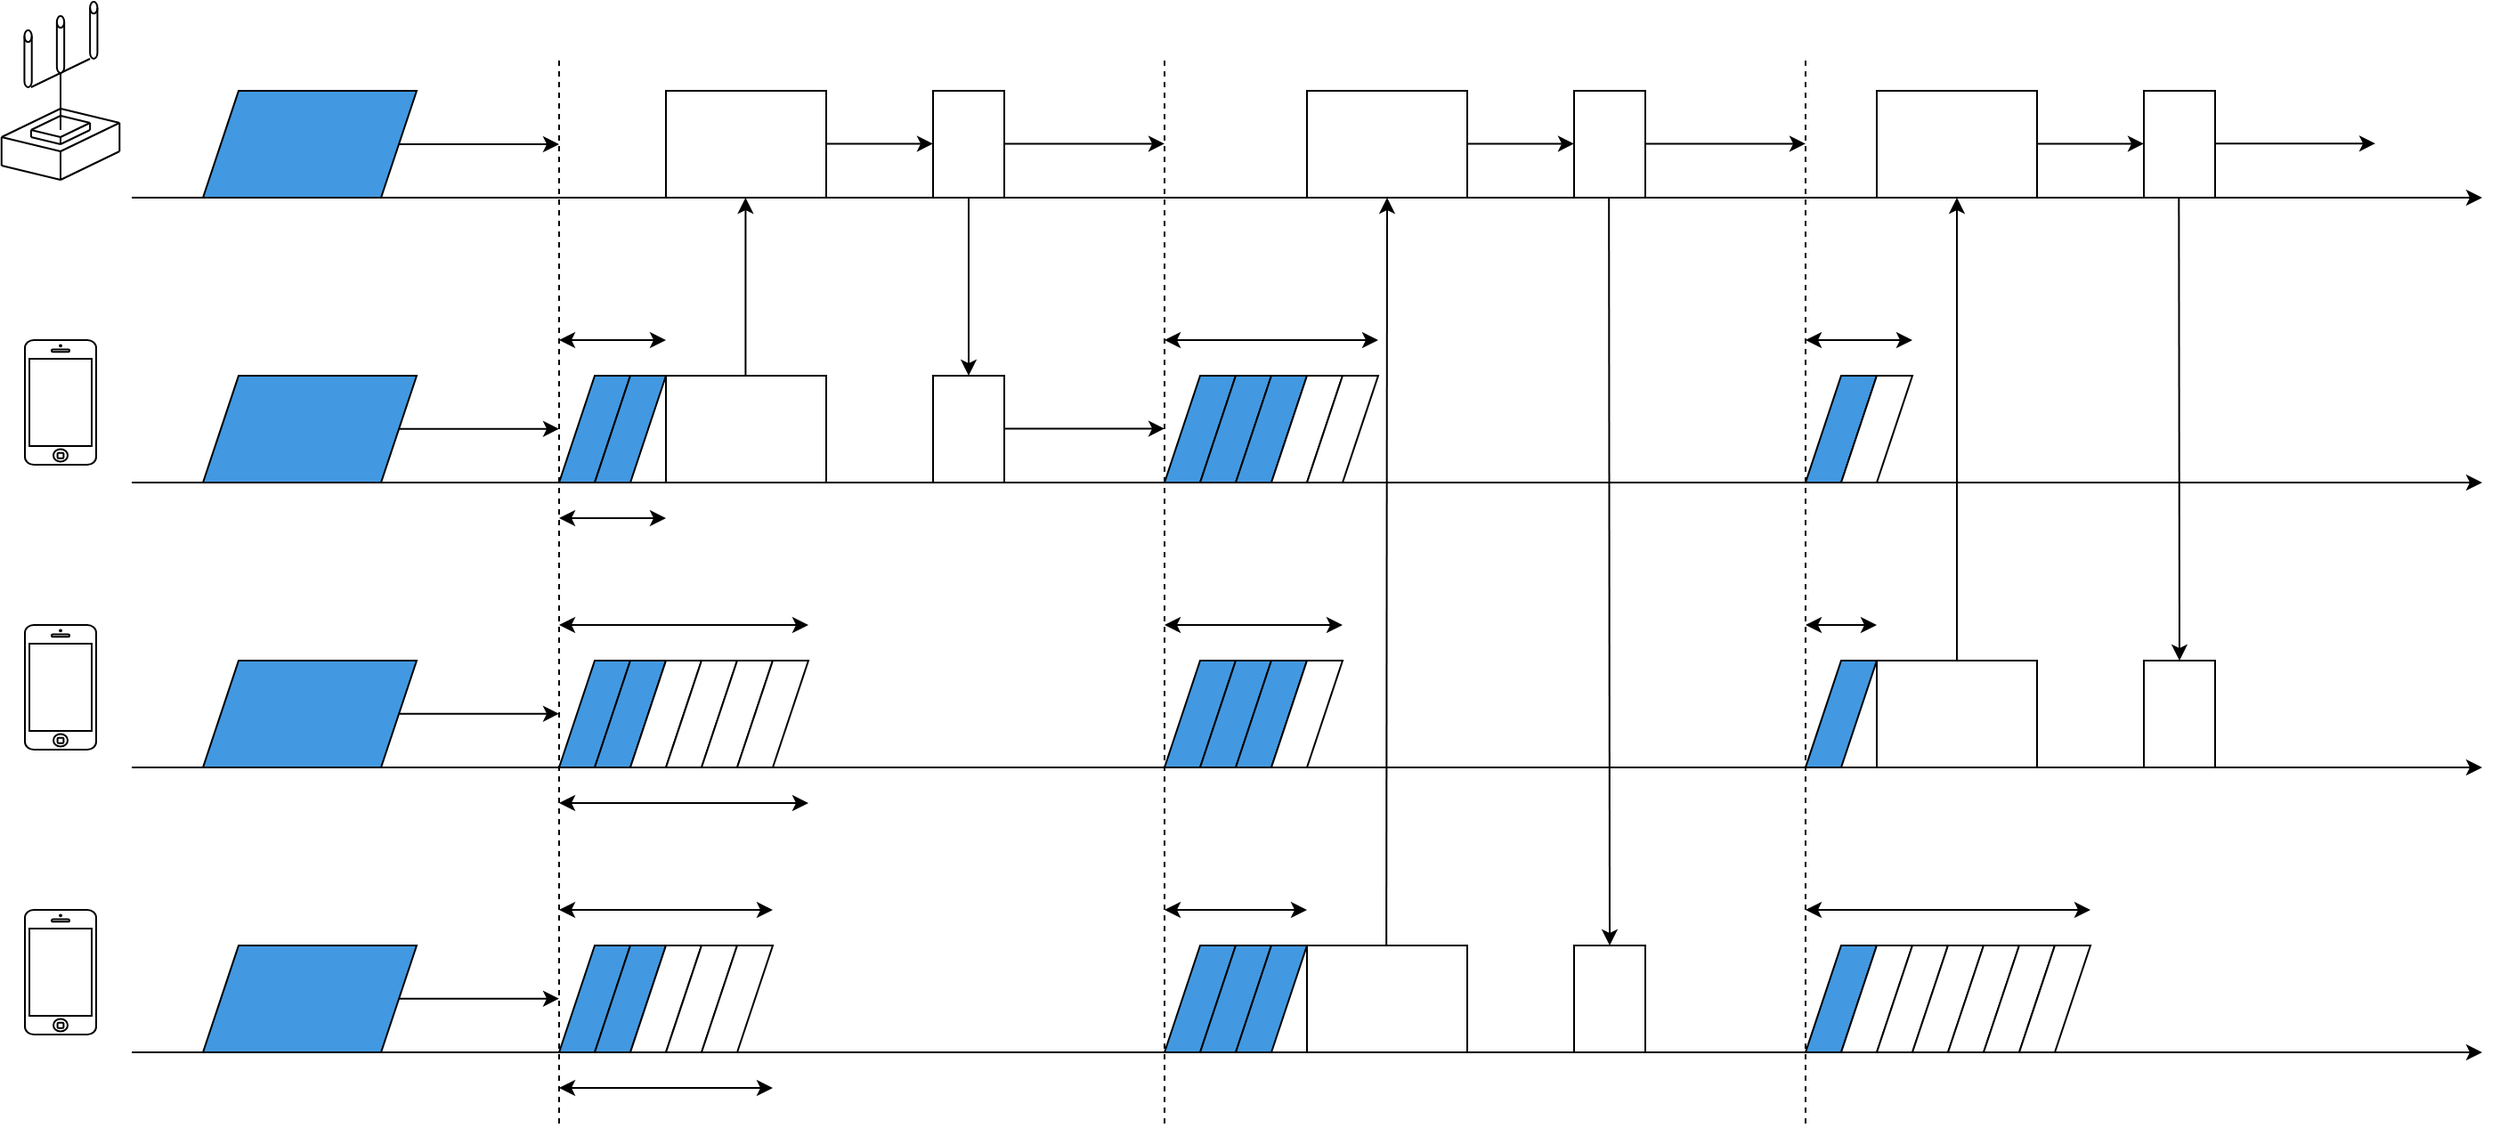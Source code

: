 <mxfile version="22.0.3" type="device">
  <diagram name="Page-1" id="Vk0b5H3L1SESiMLQ1a4l">
    <mxGraphModel dx="1414" dy="1686" grid="1" gridSize="10" guides="1" tooltips="1" connect="1" arrows="1" fold="1" page="1" pageScale="1" pageWidth="3300" pageHeight="4681" math="0" shadow="0">
      <root>
        <mxCell id="0" />
        <mxCell id="1" parent="0" />
        <mxCell id="z4m7dzDND1Zy9vnOMDJ4-134" value="" style="endArrow=classic;html=1;rounded=0;" parent="1" edge="1">
          <mxGeometry width="50" height="50" relative="1" as="geometry">
            <mxPoint x="904.58" y="780" as="sourcePoint" />
            <mxPoint x="905" y="360" as="targetPoint" />
          </mxGeometry>
        </mxCell>
        <mxCell id="8MUEx2jzXtJNU1HR3N2--1" value="" style="endArrow=classic;html=1;rounded=0;" parent="1" edge="1">
          <mxGeometry width="50" height="50" relative="1" as="geometry">
            <mxPoint x="200" y="360" as="sourcePoint" />
            <mxPoint x="1520" y="360" as="targetPoint" />
          </mxGeometry>
        </mxCell>
        <mxCell id="8MUEx2jzXtJNU1HR3N2--2" value="" style="endArrow=classic;html=1;rounded=0;" parent="1" edge="1">
          <mxGeometry width="50" height="50" relative="1" as="geometry">
            <mxPoint x="200" y="520" as="sourcePoint" />
            <mxPoint x="1520" y="520" as="targetPoint" />
          </mxGeometry>
        </mxCell>
        <mxCell id="8MUEx2jzXtJNU1HR3N2--3" value="" style="endArrow=classic;html=1;rounded=0;" parent="1" edge="1">
          <mxGeometry width="50" height="50" relative="1" as="geometry">
            <mxPoint x="200" y="680" as="sourcePoint" />
            <mxPoint x="1520" y="680" as="targetPoint" />
          </mxGeometry>
        </mxCell>
        <mxCell id="z4m7dzDND1Zy9vnOMDJ4-1" value="" style="endArrow=classic;html=1;rounded=0;" parent="1" edge="1">
          <mxGeometry width="50" height="50" relative="1" as="geometry">
            <mxPoint x="200" y="840" as="sourcePoint" />
            <mxPoint x="1520" y="840" as="targetPoint" />
          </mxGeometry>
        </mxCell>
        <mxCell id="z4m7dzDND1Zy9vnOMDJ4-2" value="" style="html=1;verticalLabelPosition=bottom;labelBackgroundColor=#ffffff;verticalAlign=top;shadow=0;dashed=0;strokeWidth=1;shape=mxgraph.ios7.misc.iphone;" parent="1" vertex="1">
          <mxGeometry x="140" y="440" width="40" height="70" as="geometry" />
        </mxCell>
        <mxCell id="z4m7dzDND1Zy9vnOMDJ4-5" value="" style="html=1;verticalLabelPosition=bottom;labelBackgroundColor=#ffffff;verticalAlign=top;shadow=0;dashed=0;strokeWidth=1;shape=mxgraph.ios7.misc.iphone;" parent="1" vertex="1">
          <mxGeometry x="140" y="600" width="40" height="70" as="geometry" />
        </mxCell>
        <mxCell id="z4m7dzDND1Zy9vnOMDJ4-6" value="" style="html=1;verticalLabelPosition=bottom;labelBackgroundColor=#ffffff;verticalAlign=top;shadow=0;dashed=0;strokeWidth=1;shape=mxgraph.ios7.misc.iphone;" parent="1" vertex="1">
          <mxGeometry x="140" y="760" width="40" height="70" as="geometry" />
        </mxCell>
        <mxCell id="z4m7dzDND1Zy9vnOMDJ4-56" value="" style="group" parent="1" vertex="1" connectable="0">
          <mxGeometry x="126.88" y="250" width="66.25" height="100" as="geometry" />
        </mxCell>
        <mxCell id="z4m7dzDND1Zy9vnOMDJ4-57" value="" style="endArrow=none;html=1;rounded=0;" parent="z4m7dzDND1Zy9vnOMDJ4-56" edge="1">
          <mxGeometry width="50" height="50" relative="1" as="geometry">
            <mxPoint y="76.0" as="sourcePoint" />
            <mxPoint x="33.125" y="60" as="targetPoint" />
          </mxGeometry>
        </mxCell>
        <mxCell id="z4m7dzDND1Zy9vnOMDJ4-58" value="" style="endArrow=none;html=1;rounded=0;" parent="z4m7dzDND1Zy9vnOMDJ4-56" edge="1">
          <mxGeometry width="50" height="50" relative="1" as="geometry">
            <mxPoint x="33.125" y="84.0" as="sourcePoint" />
            <mxPoint x="66.25" y="68" as="targetPoint" />
          </mxGeometry>
        </mxCell>
        <mxCell id="z4m7dzDND1Zy9vnOMDJ4-59" value="" style="endArrow=none;html=1;rounded=0;" parent="z4m7dzDND1Zy9vnOMDJ4-56" edge="1">
          <mxGeometry width="50" height="50" relative="1" as="geometry">
            <mxPoint x="33.125" y="60" as="sourcePoint" />
            <mxPoint x="66.25" y="68" as="targetPoint" />
          </mxGeometry>
        </mxCell>
        <mxCell id="z4m7dzDND1Zy9vnOMDJ4-60" value="" style="endArrow=none;html=1;rounded=0;" parent="z4m7dzDND1Zy9vnOMDJ4-56" edge="1">
          <mxGeometry width="50" height="50" relative="1" as="geometry">
            <mxPoint y="76.0" as="sourcePoint" />
            <mxPoint x="33.125" y="84.0" as="targetPoint" />
          </mxGeometry>
        </mxCell>
        <mxCell id="z4m7dzDND1Zy9vnOMDJ4-61" value="" style="endArrow=none;html=1;rounded=0;" parent="z4m7dzDND1Zy9vnOMDJ4-56" edge="1">
          <mxGeometry width="50" height="50" relative="1" as="geometry">
            <mxPoint x="33.125" y="84.0" as="sourcePoint" />
            <mxPoint x="33.125" y="100" as="targetPoint" />
          </mxGeometry>
        </mxCell>
        <mxCell id="z4m7dzDND1Zy9vnOMDJ4-62" value="" style="endArrow=none;html=1;rounded=0;" parent="z4m7dzDND1Zy9vnOMDJ4-56" edge="1">
          <mxGeometry width="50" height="50" relative="1" as="geometry">
            <mxPoint y="76.0" as="sourcePoint" />
            <mxPoint y="92.0" as="targetPoint" />
          </mxGeometry>
        </mxCell>
        <mxCell id="z4m7dzDND1Zy9vnOMDJ4-63" value="" style="endArrow=none;html=1;rounded=0;" parent="z4m7dzDND1Zy9vnOMDJ4-56" edge="1">
          <mxGeometry width="50" height="50" relative="1" as="geometry">
            <mxPoint y="92.0" as="sourcePoint" />
            <mxPoint x="33.125" y="100" as="targetPoint" />
          </mxGeometry>
        </mxCell>
        <mxCell id="z4m7dzDND1Zy9vnOMDJ4-64" value="" style="endArrow=none;html=1;rounded=0;" parent="z4m7dzDND1Zy9vnOMDJ4-56" edge="1">
          <mxGeometry width="50" height="50" relative="1" as="geometry">
            <mxPoint x="33.125" y="100" as="sourcePoint" />
            <mxPoint x="66.25" y="84.0" as="targetPoint" />
          </mxGeometry>
        </mxCell>
        <mxCell id="z4m7dzDND1Zy9vnOMDJ4-65" value="" style="endArrow=none;html=1;rounded=0;" parent="z4m7dzDND1Zy9vnOMDJ4-56" edge="1">
          <mxGeometry width="50" height="50" relative="1" as="geometry">
            <mxPoint x="66.25" y="68" as="sourcePoint" />
            <mxPoint x="66.25" y="84.0" as="targetPoint" />
          </mxGeometry>
        </mxCell>
        <mxCell id="z4m7dzDND1Zy9vnOMDJ4-66" value="" style="endArrow=none;html=1;rounded=0;" parent="z4m7dzDND1Zy9vnOMDJ4-56" edge="1">
          <mxGeometry width="50" height="50" relative="1" as="geometry">
            <mxPoint x="33.125" y="72.0" as="sourcePoint" />
            <mxPoint x="33.125" y="40" as="targetPoint" />
          </mxGeometry>
        </mxCell>
        <mxCell id="z4m7dzDND1Zy9vnOMDJ4-67" value="" style="endArrow=none;html=1;rounded=0;" parent="z4m7dzDND1Zy9vnOMDJ4-56" edge="1">
          <mxGeometry width="50" height="50" relative="1" as="geometry">
            <mxPoint x="16.562" y="72.0" as="sourcePoint" />
            <mxPoint x="33.125" y="64.0" as="targetPoint" />
          </mxGeometry>
        </mxCell>
        <mxCell id="z4m7dzDND1Zy9vnOMDJ4-68" value="" style="endArrow=none;html=1;rounded=0;" parent="z4m7dzDND1Zy9vnOMDJ4-56" edge="1">
          <mxGeometry width="50" height="50" relative="1" as="geometry">
            <mxPoint x="33.125" y="64.0" as="sourcePoint" />
            <mxPoint x="49.687" y="68" as="targetPoint" />
          </mxGeometry>
        </mxCell>
        <mxCell id="z4m7dzDND1Zy9vnOMDJ4-69" value="" style="endArrow=none;html=1;rounded=0;" parent="z4m7dzDND1Zy9vnOMDJ4-56" edge="1">
          <mxGeometry width="50" height="50" relative="1" as="geometry">
            <mxPoint x="33.125" y="76.0" as="sourcePoint" />
            <mxPoint x="49.687" y="68" as="targetPoint" />
          </mxGeometry>
        </mxCell>
        <mxCell id="z4m7dzDND1Zy9vnOMDJ4-70" value="" style="endArrow=none;html=1;rounded=0;" parent="z4m7dzDND1Zy9vnOMDJ4-56" edge="1">
          <mxGeometry width="50" height="50" relative="1" as="geometry">
            <mxPoint x="16.562" y="72.0" as="sourcePoint" />
            <mxPoint x="33.125" y="76.0" as="targetPoint" />
          </mxGeometry>
        </mxCell>
        <mxCell id="z4m7dzDND1Zy9vnOMDJ4-71" value="" style="endArrow=none;html=1;rounded=0;" parent="z4m7dzDND1Zy9vnOMDJ4-56" edge="1">
          <mxGeometry width="50" height="50" relative="1" as="geometry">
            <mxPoint x="33.125" y="80" as="sourcePoint" />
            <mxPoint x="33.125" y="76.0" as="targetPoint" />
          </mxGeometry>
        </mxCell>
        <mxCell id="z4m7dzDND1Zy9vnOMDJ4-72" value="" style="endArrow=none;html=1;rounded=0;" parent="z4m7dzDND1Zy9vnOMDJ4-56" edge="1">
          <mxGeometry width="50" height="50" relative="1" as="geometry">
            <mxPoint x="16.562" y="72.0" as="sourcePoint" />
            <mxPoint x="16.562" y="76.0" as="targetPoint" />
          </mxGeometry>
        </mxCell>
        <mxCell id="z4m7dzDND1Zy9vnOMDJ4-73" value="" style="endArrow=none;html=1;rounded=0;" parent="z4m7dzDND1Zy9vnOMDJ4-56" edge="1">
          <mxGeometry width="50" height="50" relative="1" as="geometry">
            <mxPoint x="49.687" y="68" as="sourcePoint" />
            <mxPoint x="49.687" y="72.0" as="targetPoint" />
          </mxGeometry>
        </mxCell>
        <mxCell id="z4m7dzDND1Zy9vnOMDJ4-74" value="" style="endArrow=none;html=1;rounded=0;" parent="z4m7dzDND1Zy9vnOMDJ4-56" edge="1">
          <mxGeometry width="50" height="50" relative="1" as="geometry">
            <mxPoint x="33.125" y="80" as="sourcePoint" />
            <mxPoint x="49.687" y="72.0" as="targetPoint" />
          </mxGeometry>
        </mxCell>
        <mxCell id="z4m7dzDND1Zy9vnOMDJ4-75" value="" style="endArrow=none;html=1;rounded=0;" parent="z4m7dzDND1Zy9vnOMDJ4-56" edge="1">
          <mxGeometry width="50" height="50" relative="1" as="geometry">
            <mxPoint x="16.562" y="76.0" as="sourcePoint" />
            <mxPoint x="33.125" y="80" as="targetPoint" />
          </mxGeometry>
        </mxCell>
        <mxCell id="z4m7dzDND1Zy9vnOMDJ4-76" value="" style="shape=cylinder3;whiteSpace=wrap;html=1;boundedLbl=1;backgroundOutline=1;size=3.333;" parent="z4m7dzDND1Zy9vnOMDJ4-56" vertex="1">
          <mxGeometry x="49.687" width="4.141" height="32.0" as="geometry" />
        </mxCell>
        <mxCell id="z4m7dzDND1Zy9vnOMDJ4-77" value="" style="endArrow=none;html=1;rounded=0;" parent="z4m7dzDND1Zy9vnOMDJ4-56" edge="1">
          <mxGeometry width="50" height="50" relative="1" as="geometry">
            <mxPoint x="16.562" y="48.0" as="sourcePoint" />
            <mxPoint x="49.687" y="32.0" as="targetPoint" />
          </mxGeometry>
        </mxCell>
        <mxCell id="z4m7dzDND1Zy9vnOMDJ4-78" value="" style="shape=cylinder3;whiteSpace=wrap;html=1;boundedLbl=1;backgroundOutline=1;size=3.333;" parent="z4m7dzDND1Zy9vnOMDJ4-56" vertex="1">
          <mxGeometry x="31.055" y="8.0" width="4.141" height="32.0" as="geometry" />
        </mxCell>
        <mxCell id="z4m7dzDND1Zy9vnOMDJ4-79" value="" style="shape=cylinder3;whiteSpace=wrap;html=1;boundedLbl=1;backgroundOutline=1;size=3.333;" parent="z4m7dzDND1Zy9vnOMDJ4-56" vertex="1">
          <mxGeometry x="12.836" y="16.0" width="4.141" height="32.0" as="geometry" />
        </mxCell>
        <mxCell id="z4m7dzDND1Zy9vnOMDJ4-80" value="" style="shape=parallelogram;perimeter=parallelogramPerimeter;whiteSpace=wrap;html=1;fixedSize=1;fillColor=#4299E1;size=20;" parent="1" vertex="1">
          <mxGeometry x="240" y="300" width="120" height="60" as="geometry" />
        </mxCell>
        <mxCell id="z4m7dzDND1Zy9vnOMDJ4-81" value="" style="shape=parallelogram;perimeter=parallelogramPerimeter;whiteSpace=wrap;html=1;fixedSize=1;fillColor=#4299E1;size=20;" parent="1" vertex="1">
          <mxGeometry x="240" y="460" width="120" height="60" as="geometry" />
        </mxCell>
        <mxCell id="z4m7dzDND1Zy9vnOMDJ4-82" value="" style="shape=parallelogram;perimeter=parallelogramPerimeter;whiteSpace=wrap;html=1;fixedSize=1;fillColor=#4299E1;size=20;" parent="1" vertex="1">
          <mxGeometry x="240" y="620" width="120" height="60" as="geometry" />
        </mxCell>
        <mxCell id="z4m7dzDND1Zy9vnOMDJ4-83" value="" style="shape=parallelogram;perimeter=parallelogramPerimeter;whiteSpace=wrap;html=1;fixedSize=1;fillColor=#4299E1;size=20;" parent="1" vertex="1">
          <mxGeometry x="240" y="780" width="120" height="60" as="geometry" />
        </mxCell>
        <mxCell id="z4m7dzDND1Zy9vnOMDJ4-88" value="" style="endArrow=classic;html=1;rounded=0;exitX=1;exitY=0.5;exitDx=0;exitDy=0;" parent="1" source="z4m7dzDND1Zy9vnOMDJ4-80" edge="1">
          <mxGeometry width="50" height="50" relative="1" as="geometry">
            <mxPoint x="380" y="355" as="sourcePoint" />
            <mxPoint x="440" y="330" as="targetPoint" />
          </mxGeometry>
        </mxCell>
        <mxCell id="z4m7dzDND1Zy9vnOMDJ4-89" value="" style="endArrow=classic;html=1;rounded=0;exitX=1;exitY=0.5;exitDx=0;exitDy=0;" parent="1" edge="1">
          <mxGeometry width="50" height="50" relative="1" as="geometry">
            <mxPoint x="350" y="489.84" as="sourcePoint" />
            <mxPoint x="440" y="489.84" as="targetPoint" />
          </mxGeometry>
        </mxCell>
        <mxCell id="z4m7dzDND1Zy9vnOMDJ4-90" value="" style="endArrow=classic;html=1;rounded=0;exitX=1;exitY=0.5;exitDx=0;exitDy=0;" parent="1" edge="1">
          <mxGeometry width="50" height="50" relative="1" as="geometry">
            <mxPoint x="350" y="649.84" as="sourcePoint" />
            <mxPoint x="440" y="649.84" as="targetPoint" />
          </mxGeometry>
        </mxCell>
        <mxCell id="z4m7dzDND1Zy9vnOMDJ4-91" value="" style="endArrow=classic;html=1;rounded=0;exitX=1;exitY=0.5;exitDx=0;exitDy=0;" parent="1" edge="1">
          <mxGeometry width="50" height="50" relative="1" as="geometry">
            <mxPoint x="350" y="809.84" as="sourcePoint" />
            <mxPoint x="440" y="809.84" as="targetPoint" />
          </mxGeometry>
        </mxCell>
        <mxCell id="z4m7dzDND1Zy9vnOMDJ4-93" value="" style="endArrow=none;dashed=1;html=1;rounded=0;strokeWidth=1;" parent="1" edge="1">
          <mxGeometry width="50" height="50" relative="1" as="geometry">
            <mxPoint x="440" y="880" as="sourcePoint" />
            <mxPoint x="440" y="280" as="targetPoint" />
          </mxGeometry>
        </mxCell>
        <mxCell id="z4m7dzDND1Zy9vnOMDJ4-94" value="" style="shape=parallelogram;perimeter=parallelogramPerimeter;whiteSpace=wrap;html=1;fixedSize=1;fillColor=#4299E1;size=20;" parent="1" vertex="1">
          <mxGeometry x="440" y="460" width="40" height="60" as="geometry" />
        </mxCell>
        <mxCell id="z4m7dzDND1Zy9vnOMDJ4-95" value="" style="shape=parallelogram;perimeter=parallelogramPerimeter;whiteSpace=wrap;html=1;fixedSize=1;fillColor=#4299E1;size=20;" parent="1" vertex="1">
          <mxGeometry x="460" y="460" width="40" height="60" as="geometry" />
        </mxCell>
        <mxCell id="z4m7dzDND1Zy9vnOMDJ4-96" value="" style="shape=parallelogram;perimeter=parallelogramPerimeter;whiteSpace=wrap;html=1;fixedSize=1;fillColor=#4299E1;size=20;" parent="1" vertex="1">
          <mxGeometry x="440" y="620" width="40" height="60" as="geometry" />
        </mxCell>
        <mxCell id="z4m7dzDND1Zy9vnOMDJ4-97" value="" style="shape=parallelogram;perimeter=parallelogramPerimeter;whiteSpace=wrap;html=1;fixedSize=1;fillColor=#4299E1;size=20;" parent="1" vertex="1">
          <mxGeometry x="460" y="620" width="40" height="60" as="geometry" />
        </mxCell>
        <mxCell id="z4m7dzDND1Zy9vnOMDJ4-98" value="" style="shape=parallelogram;perimeter=parallelogramPerimeter;whiteSpace=wrap;html=1;fixedSize=1;fillColor=default;size=20;" parent="1" vertex="1">
          <mxGeometry x="480" y="620" width="40" height="60" as="geometry" />
        </mxCell>
        <mxCell id="z4m7dzDND1Zy9vnOMDJ4-99" value="" style="shape=parallelogram;perimeter=parallelogramPerimeter;whiteSpace=wrap;html=1;fixedSize=1;fillColor=default;size=20;" parent="1" vertex="1">
          <mxGeometry x="500" y="620" width="40" height="60" as="geometry" />
        </mxCell>
        <mxCell id="z4m7dzDND1Zy9vnOMDJ4-100" value="" style="shape=parallelogram;perimeter=parallelogramPerimeter;whiteSpace=wrap;html=1;fixedSize=1;fillColor=default;size=20;" parent="1" vertex="1">
          <mxGeometry x="520" y="620" width="40" height="60" as="geometry" />
        </mxCell>
        <mxCell id="z4m7dzDND1Zy9vnOMDJ4-101" value="" style="shape=parallelogram;perimeter=parallelogramPerimeter;whiteSpace=wrap;html=1;fixedSize=1;fillColor=default;size=20;" parent="1" vertex="1">
          <mxGeometry x="540" y="620" width="40" height="60" as="geometry" />
        </mxCell>
        <mxCell id="z4m7dzDND1Zy9vnOMDJ4-102" value="" style="shape=parallelogram;perimeter=parallelogramPerimeter;whiteSpace=wrap;html=1;fixedSize=1;fillColor=#4299E1;size=20;" parent="1" vertex="1">
          <mxGeometry x="440" y="780" width="40" height="60" as="geometry" />
        </mxCell>
        <mxCell id="z4m7dzDND1Zy9vnOMDJ4-103" value="" style="shape=parallelogram;perimeter=parallelogramPerimeter;whiteSpace=wrap;html=1;fixedSize=1;fillColor=#4299E1;size=20;" parent="1" vertex="1">
          <mxGeometry x="460" y="780" width="40" height="60" as="geometry" />
        </mxCell>
        <mxCell id="z4m7dzDND1Zy9vnOMDJ4-104" value="" style="shape=parallelogram;perimeter=parallelogramPerimeter;whiteSpace=wrap;html=1;fixedSize=1;fillColor=default;size=20;" parent="1" vertex="1">
          <mxGeometry x="480" y="780" width="40" height="60" as="geometry" />
        </mxCell>
        <mxCell id="z4m7dzDND1Zy9vnOMDJ4-105" value="" style="shape=parallelogram;perimeter=parallelogramPerimeter;whiteSpace=wrap;html=1;fixedSize=1;fillColor=default;size=20;" parent="1" vertex="1">
          <mxGeometry x="500" y="780" width="40" height="60" as="geometry" />
        </mxCell>
        <mxCell id="z4m7dzDND1Zy9vnOMDJ4-106" value="" style="shape=parallelogram;perimeter=parallelogramPerimeter;whiteSpace=wrap;html=1;fixedSize=1;fillColor=default;size=20;" parent="1" vertex="1">
          <mxGeometry x="520" y="780" width="40" height="60" as="geometry" />
        </mxCell>
        <mxCell id="z4m7dzDND1Zy9vnOMDJ4-108" value="" style="rounded=0;whiteSpace=wrap;html=1;fillColor=none;" parent="1" vertex="1">
          <mxGeometry x="500" y="460" width="90" height="60" as="geometry" />
        </mxCell>
        <mxCell id="z4m7dzDND1Zy9vnOMDJ4-109" value="" style="endArrow=classic;html=1;rounded=0;" parent="1" edge="1">
          <mxGeometry width="50" height="50" relative="1" as="geometry">
            <mxPoint x="544.71" y="460" as="sourcePoint" />
            <mxPoint x="544.71" y="360" as="targetPoint" />
          </mxGeometry>
        </mxCell>
        <mxCell id="z4m7dzDND1Zy9vnOMDJ4-110" value="" style="rounded=0;whiteSpace=wrap;html=1;fillColor=none;dashed=1;" parent="1" vertex="1">
          <mxGeometry x="500" y="300" width="90" height="60" as="geometry" />
        </mxCell>
        <mxCell id="z4m7dzDND1Zy9vnOMDJ4-111" value="" style="endArrow=classic;html=1;rounded=0;" parent="1" edge="1">
          <mxGeometry width="50" height="50" relative="1" as="geometry">
            <mxPoint x="590" y="329.71" as="sourcePoint" />
            <mxPoint x="650" y="329.71" as="targetPoint" />
          </mxGeometry>
        </mxCell>
        <mxCell id="z4m7dzDND1Zy9vnOMDJ4-112" value="" style="rounded=0;whiteSpace=wrap;html=1;fillColor=none;" parent="1" vertex="1">
          <mxGeometry x="650" y="300" width="40" height="60" as="geometry" />
        </mxCell>
        <mxCell id="z4m7dzDND1Zy9vnOMDJ4-113" value="" style="endArrow=classic;html=1;rounded=0;exitX=1;exitY=0.5;exitDx=0;exitDy=0;" parent="1" edge="1">
          <mxGeometry width="50" height="50" relative="1" as="geometry">
            <mxPoint x="690" y="329.71" as="sourcePoint" />
            <mxPoint x="780" y="329.71" as="targetPoint" />
          </mxGeometry>
        </mxCell>
        <mxCell id="z4m7dzDND1Zy9vnOMDJ4-114" value="" style="endArrow=classic;html=1;rounded=0;exitX=0.5;exitY=1;exitDx=0;exitDy=0;entryX=0.5;entryY=0;entryDx=0;entryDy=0;" parent="1" target="z4m7dzDND1Zy9vnOMDJ4-115" edge="1">
          <mxGeometry width="50" height="50" relative="1" as="geometry">
            <mxPoint x="670" y="360" as="sourcePoint" />
            <mxPoint x="700" y="460" as="targetPoint" />
          </mxGeometry>
        </mxCell>
        <mxCell id="z4m7dzDND1Zy9vnOMDJ4-115" value="" style="rounded=0;whiteSpace=wrap;html=1;fillColor=none;dashed=1;" parent="1" vertex="1">
          <mxGeometry x="650" y="460" width="40" height="60" as="geometry" />
        </mxCell>
        <mxCell id="z4m7dzDND1Zy9vnOMDJ4-116" value="" style="endArrow=classic;html=1;rounded=0;exitX=1;exitY=0.5;exitDx=0;exitDy=0;" parent="1" edge="1">
          <mxGeometry width="50" height="50" relative="1" as="geometry">
            <mxPoint x="690" y="489.71" as="sourcePoint" />
            <mxPoint x="780" y="489.71" as="targetPoint" />
          </mxGeometry>
        </mxCell>
        <mxCell id="z4m7dzDND1Zy9vnOMDJ4-117" value="" style="endArrow=none;dashed=1;html=1;rounded=0;strokeWidth=1;" parent="1" edge="1">
          <mxGeometry width="50" height="50" relative="1" as="geometry">
            <mxPoint x="780" y="880" as="sourcePoint" />
            <mxPoint x="780" y="280" as="targetPoint" />
          </mxGeometry>
        </mxCell>
        <mxCell id="z4m7dzDND1Zy9vnOMDJ4-120" value="" style="shape=parallelogram;perimeter=parallelogramPerimeter;whiteSpace=wrap;html=1;fixedSize=1;fillColor=#4299E1;size=20;" parent="1" vertex="1">
          <mxGeometry x="780" y="780" width="40" height="60" as="geometry" />
        </mxCell>
        <mxCell id="z4m7dzDND1Zy9vnOMDJ4-121" value="" style="shape=parallelogram;perimeter=parallelogramPerimeter;whiteSpace=wrap;html=1;fixedSize=1;fillColor=#4299E1;size=20;" parent="1" vertex="1">
          <mxGeometry x="800" y="780" width="40" height="60" as="geometry" />
        </mxCell>
        <mxCell id="z4m7dzDND1Zy9vnOMDJ4-122" value="" style="shape=parallelogram;perimeter=parallelogramPerimeter;whiteSpace=wrap;html=1;fixedSize=1;fillColor=#4299E1;size=20;" parent="1" vertex="1">
          <mxGeometry x="820" y="780" width="40" height="60" as="geometry" />
        </mxCell>
        <mxCell id="z4m7dzDND1Zy9vnOMDJ4-123" value="" style="shape=parallelogram;perimeter=parallelogramPerimeter;whiteSpace=wrap;html=1;fixedSize=1;fillColor=#4299E1;size=20;" parent="1" vertex="1">
          <mxGeometry x="780" y="620" width="40" height="60" as="geometry" />
        </mxCell>
        <mxCell id="z4m7dzDND1Zy9vnOMDJ4-124" value="" style="shape=parallelogram;perimeter=parallelogramPerimeter;whiteSpace=wrap;html=1;fixedSize=1;fillColor=#4299E1;size=20;" parent="1" vertex="1">
          <mxGeometry x="800" y="620" width="40" height="60" as="geometry" />
        </mxCell>
        <mxCell id="z4m7dzDND1Zy9vnOMDJ4-125" value="" style="shape=parallelogram;perimeter=parallelogramPerimeter;whiteSpace=wrap;html=1;fixedSize=1;fillColor=#4299E1;size=20;" parent="1" vertex="1">
          <mxGeometry x="820" y="620" width="40" height="60" as="geometry" />
        </mxCell>
        <mxCell id="z4m7dzDND1Zy9vnOMDJ4-126" value="" style="shape=parallelogram;perimeter=parallelogramPerimeter;whiteSpace=wrap;html=1;fixedSize=1;fillColor=default;size=20;" parent="1" vertex="1">
          <mxGeometry x="840" y="620" width="40" height="60" as="geometry" />
        </mxCell>
        <mxCell id="z4m7dzDND1Zy9vnOMDJ4-127" value="" style="shape=parallelogram;perimeter=parallelogramPerimeter;whiteSpace=wrap;html=1;fixedSize=1;fillColor=#4299E1;size=20;" parent="1" vertex="1">
          <mxGeometry x="780" y="460" width="40" height="60" as="geometry" />
        </mxCell>
        <mxCell id="z4m7dzDND1Zy9vnOMDJ4-128" value="" style="shape=parallelogram;perimeter=parallelogramPerimeter;whiteSpace=wrap;html=1;fixedSize=1;fillColor=#4299E1;size=20;" parent="1" vertex="1">
          <mxGeometry x="800" y="460" width="40" height="60" as="geometry" />
        </mxCell>
        <mxCell id="z4m7dzDND1Zy9vnOMDJ4-129" value="" style="shape=parallelogram;perimeter=parallelogramPerimeter;whiteSpace=wrap;html=1;fixedSize=1;fillColor=#4299E1;size=20;" parent="1" vertex="1">
          <mxGeometry x="820" y="460" width="40" height="60" as="geometry" />
        </mxCell>
        <mxCell id="z4m7dzDND1Zy9vnOMDJ4-130" value="" style="shape=parallelogram;perimeter=parallelogramPerimeter;whiteSpace=wrap;html=1;fixedSize=1;fillColor=default;size=20;" parent="1" vertex="1">
          <mxGeometry x="840" y="460" width="40" height="60" as="geometry" />
        </mxCell>
        <mxCell id="z4m7dzDND1Zy9vnOMDJ4-131" value="" style="shape=parallelogram;perimeter=parallelogramPerimeter;whiteSpace=wrap;html=1;fixedSize=1;fillColor=default;size=20;" parent="1" vertex="1">
          <mxGeometry x="860" y="460" width="40" height="60" as="geometry" />
        </mxCell>
        <mxCell id="z4m7dzDND1Zy9vnOMDJ4-133" value="" style="rounded=0;whiteSpace=wrap;html=1;fillColor=none;" parent="1" vertex="1">
          <mxGeometry x="860" y="780" width="90" height="60" as="geometry" />
        </mxCell>
        <mxCell id="z4m7dzDND1Zy9vnOMDJ4-135" value="" style="rounded=0;whiteSpace=wrap;html=1;fillColor=none;dashed=1;" parent="1" vertex="1">
          <mxGeometry x="860" y="300" width="90" height="60" as="geometry" />
        </mxCell>
        <mxCell id="z4m7dzDND1Zy9vnOMDJ4-137" value="" style="endArrow=classic;html=1;rounded=0;" parent="1" edge="1">
          <mxGeometry width="50" height="50" relative="1" as="geometry">
            <mxPoint x="950" y="329.71" as="sourcePoint" />
            <mxPoint x="1010" y="329.71" as="targetPoint" />
          </mxGeometry>
        </mxCell>
        <mxCell id="z4m7dzDND1Zy9vnOMDJ4-138" value="" style="rounded=0;whiteSpace=wrap;html=1;fillColor=none;" parent="1" vertex="1">
          <mxGeometry x="1010" y="300" width="40" height="60" as="geometry" />
        </mxCell>
        <mxCell id="z4m7dzDND1Zy9vnOMDJ4-139" value="" style="endArrow=classic;html=1;rounded=0;exitX=1;exitY=0.5;exitDx=0;exitDy=0;" parent="1" edge="1">
          <mxGeometry width="50" height="50" relative="1" as="geometry">
            <mxPoint x="1050" y="329.71" as="sourcePoint" />
            <mxPoint x="1140" y="329.71" as="targetPoint" />
          </mxGeometry>
        </mxCell>
        <mxCell id="z4m7dzDND1Zy9vnOMDJ4-140" value="" style="endArrow=classic;html=1;rounded=0;exitX=0.5;exitY=1;exitDx=0;exitDy=0;entryX=0.5;entryY=0;entryDx=0;entryDy=0;" parent="1" target="z4m7dzDND1Zy9vnOMDJ4-141" edge="1">
          <mxGeometry width="50" height="50" relative="1" as="geometry">
            <mxPoint x="1029.58" y="360" as="sourcePoint" />
            <mxPoint x="1029.58" y="460" as="targetPoint" />
          </mxGeometry>
        </mxCell>
        <mxCell id="z4m7dzDND1Zy9vnOMDJ4-141" value="" style="rounded=0;whiteSpace=wrap;html=1;fillColor=none;dashed=1;" parent="1" vertex="1">
          <mxGeometry x="1010" y="780" width="40" height="60" as="geometry" />
        </mxCell>
        <mxCell id="z4m7dzDND1Zy9vnOMDJ4-142" value="" style="endArrow=none;dashed=1;html=1;rounded=0;strokeWidth=1;" parent="1" edge="1">
          <mxGeometry width="50" height="50" relative="1" as="geometry">
            <mxPoint x="1140" y="880" as="sourcePoint" />
            <mxPoint x="1140" y="280" as="targetPoint" />
          </mxGeometry>
        </mxCell>
        <mxCell id="z4m7dzDND1Zy9vnOMDJ4-149" value="" style="shape=parallelogram;perimeter=parallelogramPerimeter;whiteSpace=wrap;html=1;fixedSize=1;fillColor=#4299E1;size=20;" parent="1" vertex="1">
          <mxGeometry x="1140" y="780" width="40" height="60" as="geometry" />
        </mxCell>
        <mxCell id="z4m7dzDND1Zy9vnOMDJ4-150" value="" style="shape=parallelogram;perimeter=parallelogramPerimeter;whiteSpace=wrap;html=1;fixedSize=1;fillColor=default;size=20;" parent="1" vertex="1">
          <mxGeometry x="1160" y="780" width="40" height="60" as="geometry" />
        </mxCell>
        <mxCell id="z4m7dzDND1Zy9vnOMDJ4-151" value="" style="shape=parallelogram;perimeter=parallelogramPerimeter;whiteSpace=wrap;html=1;fixedSize=1;fillColor=default;size=20;" parent="1" vertex="1">
          <mxGeometry x="1180" y="780" width="40" height="60" as="geometry" />
        </mxCell>
        <mxCell id="z4m7dzDND1Zy9vnOMDJ4-152" value="" style="shape=parallelogram;perimeter=parallelogramPerimeter;whiteSpace=wrap;html=1;fixedSize=1;fillColor=default;size=20;" parent="1" vertex="1">
          <mxGeometry x="1200" y="780" width="40" height="60" as="geometry" />
        </mxCell>
        <mxCell id="z4m7dzDND1Zy9vnOMDJ4-153" value="" style="shape=parallelogram;perimeter=parallelogramPerimeter;whiteSpace=wrap;html=1;fixedSize=1;fillColor=default;size=20;" parent="1" vertex="1">
          <mxGeometry x="1220" y="780" width="40" height="60" as="geometry" />
        </mxCell>
        <mxCell id="z4m7dzDND1Zy9vnOMDJ4-154" value="" style="shape=parallelogram;perimeter=parallelogramPerimeter;whiteSpace=wrap;html=1;fixedSize=1;fillColor=default;size=20;" parent="1" vertex="1">
          <mxGeometry x="1240" y="780" width="40" height="60" as="geometry" />
        </mxCell>
        <mxCell id="z4m7dzDND1Zy9vnOMDJ4-157" value="" style="shape=parallelogram;perimeter=parallelogramPerimeter;whiteSpace=wrap;html=1;fixedSize=1;fillColor=#4299E1;size=20;" parent="1" vertex="1">
          <mxGeometry x="1140" y="620" width="40" height="60" as="geometry" />
        </mxCell>
        <mxCell id="z4m7dzDND1Zy9vnOMDJ4-163" value="" style="shape=parallelogram;perimeter=parallelogramPerimeter;whiteSpace=wrap;html=1;fixedSize=1;fillColor=#4299E1;size=20;" parent="1" vertex="1">
          <mxGeometry x="1140" y="460" width="40" height="60" as="geometry" />
        </mxCell>
        <mxCell id="z4m7dzDND1Zy9vnOMDJ4-164" value="" style="shape=parallelogram;perimeter=parallelogramPerimeter;whiteSpace=wrap;html=1;fixedSize=1;fillColor=default;size=20;" parent="1" vertex="1">
          <mxGeometry x="1160" y="460" width="40" height="60" as="geometry" />
        </mxCell>
        <mxCell id="z4m7dzDND1Zy9vnOMDJ4-165" value="" style="rounded=0;whiteSpace=wrap;html=1;fillColor=none;" parent="1" vertex="1">
          <mxGeometry x="1180" y="620" width="90" height="60" as="geometry" />
        </mxCell>
        <mxCell id="z4m7dzDND1Zy9vnOMDJ4-166" value="" style="rounded=0;whiteSpace=wrap;html=1;fillColor=none;dashed=1;" parent="1" vertex="1">
          <mxGeometry x="1180" y="300" width="90" height="60" as="geometry" />
        </mxCell>
        <mxCell id="z4m7dzDND1Zy9vnOMDJ4-167" value="" style="endArrow=classic;html=1;rounded=0;" parent="1" edge="1">
          <mxGeometry width="50" height="50" relative="1" as="geometry">
            <mxPoint x="1225" y="620" as="sourcePoint" />
            <mxPoint x="1225" y="360" as="targetPoint" />
          </mxGeometry>
        </mxCell>
        <mxCell id="z4m7dzDND1Zy9vnOMDJ4-168" value="" style="endArrow=classic;html=1;rounded=0;" parent="1" edge="1">
          <mxGeometry width="50" height="50" relative="1" as="geometry">
            <mxPoint x="1270" y="329.71" as="sourcePoint" />
            <mxPoint x="1330" y="329.71" as="targetPoint" />
          </mxGeometry>
        </mxCell>
        <mxCell id="z4m7dzDND1Zy9vnOMDJ4-169" value="" style="rounded=0;whiteSpace=wrap;html=1;fillColor=none;" parent="1" vertex="1">
          <mxGeometry x="1330" y="300" width="40" height="60" as="geometry" />
        </mxCell>
        <mxCell id="z4m7dzDND1Zy9vnOMDJ4-170" value="" style="endArrow=classic;html=1;rounded=0;exitX=0.5;exitY=1;exitDx=0;exitDy=0;entryX=0.5;entryY=0;entryDx=0;entryDy=0;" parent="1" target="z4m7dzDND1Zy9vnOMDJ4-171" edge="1">
          <mxGeometry width="50" height="50" relative="1" as="geometry">
            <mxPoint x="1349.66" y="360" as="sourcePoint" />
            <mxPoint x="1350" y="600" as="targetPoint" />
          </mxGeometry>
        </mxCell>
        <mxCell id="z4m7dzDND1Zy9vnOMDJ4-171" value="" style="rounded=0;whiteSpace=wrap;html=1;fillColor=none;dashed=1;" parent="1" vertex="1">
          <mxGeometry x="1330" y="620" width="40" height="60" as="geometry" />
        </mxCell>
        <mxCell id="z4m7dzDND1Zy9vnOMDJ4-172" value="" style="endArrow=classic;html=1;rounded=0;exitX=1;exitY=0.5;exitDx=0;exitDy=0;" parent="1" edge="1">
          <mxGeometry width="50" height="50" relative="1" as="geometry">
            <mxPoint x="1370" y="329.58" as="sourcePoint" />
            <mxPoint x="1460" y="329.58" as="targetPoint" />
          </mxGeometry>
        </mxCell>
        <mxCell id="CVVJZ549YovdGznMH3PS-1" value="" style="endArrow=classic;startArrow=classic;html=1;rounded=0;" parent="1" edge="1">
          <mxGeometry width="50" height="50" relative="1" as="geometry">
            <mxPoint x="440" y="540" as="sourcePoint" />
            <mxPoint x="500" y="540" as="targetPoint" />
          </mxGeometry>
        </mxCell>
        <mxCell id="CVVJZ549YovdGznMH3PS-2" value="" style="endArrow=classic;startArrow=classic;html=1;rounded=0;" parent="1" edge="1">
          <mxGeometry width="50" height="50" relative="1" as="geometry">
            <mxPoint x="440" y="440" as="sourcePoint" />
            <mxPoint x="500" y="440" as="targetPoint" />
          </mxGeometry>
        </mxCell>
        <mxCell id="CVVJZ549YovdGznMH3PS-3" value="" style="endArrow=classic;startArrow=classic;html=1;rounded=0;" parent="1" edge="1">
          <mxGeometry width="50" height="50" relative="1" as="geometry">
            <mxPoint x="440" y="700" as="sourcePoint" />
            <mxPoint x="580" y="700" as="targetPoint" />
          </mxGeometry>
        </mxCell>
        <mxCell id="CVVJZ549YovdGznMH3PS-4" value="" style="endArrow=classic;startArrow=classic;html=1;rounded=0;" parent="1" edge="1">
          <mxGeometry width="50" height="50" relative="1" as="geometry">
            <mxPoint x="440" y="600" as="sourcePoint" />
            <mxPoint x="580" y="600" as="targetPoint" />
          </mxGeometry>
        </mxCell>
        <mxCell id="CVVJZ549YovdGznMH3PS-5" value="" style="endArrow=classic;startArrow=classic;html=1;rounded=0;" parent="1" edge="1">
          <mxGeometry width="50" height="50" relative="1" as="geometry">
            <mxPoint x="440" y="760" as="sourcePoint" />
            <mxPoint x="560" y="760" as="targetPoint" />
          </mxGeometry>
        </mxCell>
        <mxCell id="CVVJZ549YovdGznMH3PS-6" value="" style="endArrow=classic;startArrow=classic;html=1;rounded=0;" parent="1" edge="1">
          <mxGeometry width="50" height="50" relative="1" as="geometry">
            <mxPoint x="440" y="860" as="sourcePoint" />
            <mxPoint x="560" y="860" as="targetPoint" />
          </mxGeometry>
        </mxCell>
        <mxCell id="CVVJZ549YovdGznMH3PS-7" value="" style="endArrow=classic;startArrow=classic;html=1;rounded=0;" parent="1" edge="1">
          <mxGeometry width="50" height="50" relative="1" as="geometry">
            <mxPoint x="780" y="440" as="sourcePoint" />
            <mxPoint x="900" y="440" as="targetPoint" />
          </mxGeometry>
        </mxCell>
        <mxCell id="CVVJZ549YovdGznMH3PS-8" value="" style="endArrow=classic;startArrow=classic;html=1;rounded=0;" parent="1" edge="1">
          <mxGeometry width="50" height="50" relative="1" as="geometry">
            <mxPoint x="780" y="600" as="sourcePoint" />
            <mxPoint x="880" y="600" as="targetPoint" />
          </mxGeometry>
        </mxCell>
        <mxCell id="CVVJZ549YovdGznMH3PS-9" value="" style="endArrow=classic;startArrow=classic;html=1;rounded=0;" parent="1" edge="1">
          <mxGeometry width="50" height="50" relative="1" as="geometry">
            <mxPoint x="780" y="760" as="sourcePoint" />
            <mxPoint x="860" y="760" as="targetPoint" />
          </mxGeometry>
        </mxCell>
        <mxCell id="CVVJZ549YovdGznMH3PS-10" value="" style="endArrow=classic;startArrow=classic;html=1;rounded=0;" parent="1" edge="1">
          <mxGeometry width="50" height="50" relative="1" as="geometry">
            <mxPoint x="1140" y="440" as="sourcePoint" />
            <mxPoint x="1200" y="440" as="targetPoint" />
          </mxGeometry>
        </mxCell>
        <mxCell id="CVVJZ549YovdGznMH3PS-11" value="" style="endArrow=classic;startArrow=classic;html=1;rounded=0;" parent="1" edge="1">
          <mxGeometry width="50" height="50" relative="1" as="geometry">
            <mxPoint x="1140" y="600" as="sourcePoint" />
            <mxPoint x="1180" y="600" as="targetPoint" />
          </mxGeometry>
        </mxCell>
        <mxCell id="CVVJZ549YovdGznMH3PS-12" value="" style="endArrow=classic;startArrow=classic;html=1;rounded=0;" parent="1" edge="1">
          <mxGeometry width="50" height="50" relative="1" as="geometry">
            <mxPoint x="1140" y="760" as="sourcePoint" />
            <mxPoint x="1300" y="760" as="targetPoint" />
          </mxGeometry>
        </mxCell>
        <mxCell id="nExt7kv5y88nPhJqM-5s-1" value="" style="rounded=0;whiteSpace=wrap;html=1;fillColor=none;" parent="1" vertex="1">
          <mxGeometry x="650" y="460" width="40" height="60" as="geometry" />
        </mxCell>
        <mxCell id="nExt7kv5y88nPhJqM-5s-2" value="" style="rounded=0;whiteSpace=wrap;html=1;fillColor=none;" parent="1" vertex="1">
          <mxGeometry x="500" y="300" width="90" height="60" as="geometry" />
        </mxCell>
        <mxCell id="nExt7kv5y88nPhJqM-5s-5" value="" style="rounded=0;whiteSpace=wrap;html=1;fillColor=none;" parent="1" vertex="1">
          <mxGeometry x="860" y="300" width="90" height="60" as="geometry" />
        </mxCell>
        <mxCell id="nExt7kv5y88nPhJqM-5s-6" value="" style="rounded=0;whiteSpace=wrap;html=1;fillColor=none;" parent="1" vertex="1">
          <mxGeometry x="1010" y="780" width="40" height="60" as="geometry" />
        </mxCell>
        <mxCell id="nExt7kv5y88nPhJqM-5s-8" value="" style="rounded=0;whiteSpace=wrap;html=1;fillColor=none;" parent="1" vertex="1">
          <mxGeometry x="1180" y="300" width="90" height="60" as="geometry" />
        </mxCell>
        <mxCell id="nExt7kv5y88nPhJqM-5s-9" value="" style="rounded=0;whiteSpace=wrap;html=1;fillColor=none;" parent="1" vertex="1">
          <mxGeometry x="1330" y="620" width="40" height="60" as="geometry" />
        </mxCell>
        <mxCell id="UDLl-SE0InrrR1nH44Nu-2" value="" style="shape=parallelogram;perimeter=parallelogramPerimeter;whiteSpace=wrap;html=1;fixedSize=1;fillColor=default;size=20;" vertex="1" parent="1">
          <mxGeometry x="1260" y="780" width="40" height="60" as="geometry" />
        </mxCell>
      </root>
    </mxGraphModel>
  </diagram>
</mxfile>
